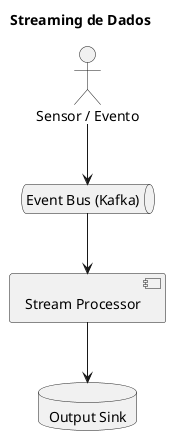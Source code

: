 @startuml
title Streaming de Dados

actor "Sensor / Evento" as source
queue "Event Bus (Kafka)" as kafka
component "Stream Processor"
database "Output Sink"

source --> kafka
kafka --> "Stream Processor"
"Stream Processor" --> "Output Sink"
@enduml